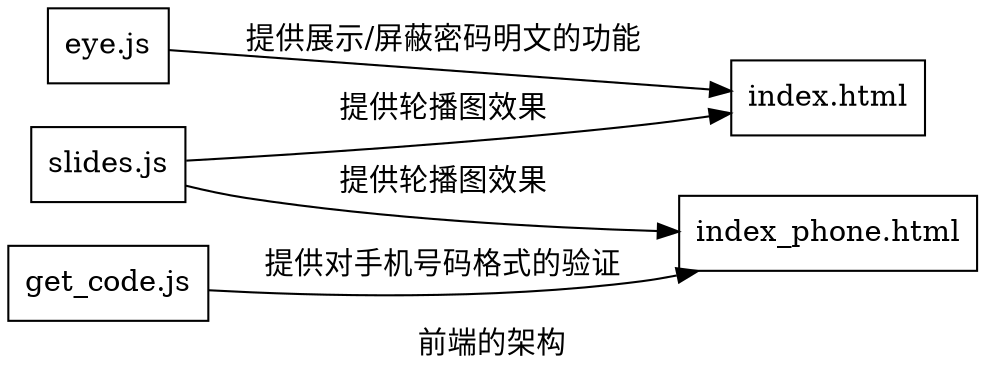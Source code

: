digraph {
    rankdir=LR;
    label="前端的架构";

    node[shape=box];

    index[label="index.html"];
    index_phone[label="index_phone.html"];
    eye[label="eye.js"];
    get_code[label="get_code.js"];
    slides[label="slides.js"];

    eye -> index[label="提供展示/屏蔽密码明文的功能"];
    slides -> index,index_phone[label="提供轮播图效果"];
    get_code -> index_phone[label="提供对手机号码格式的验证"];

}
